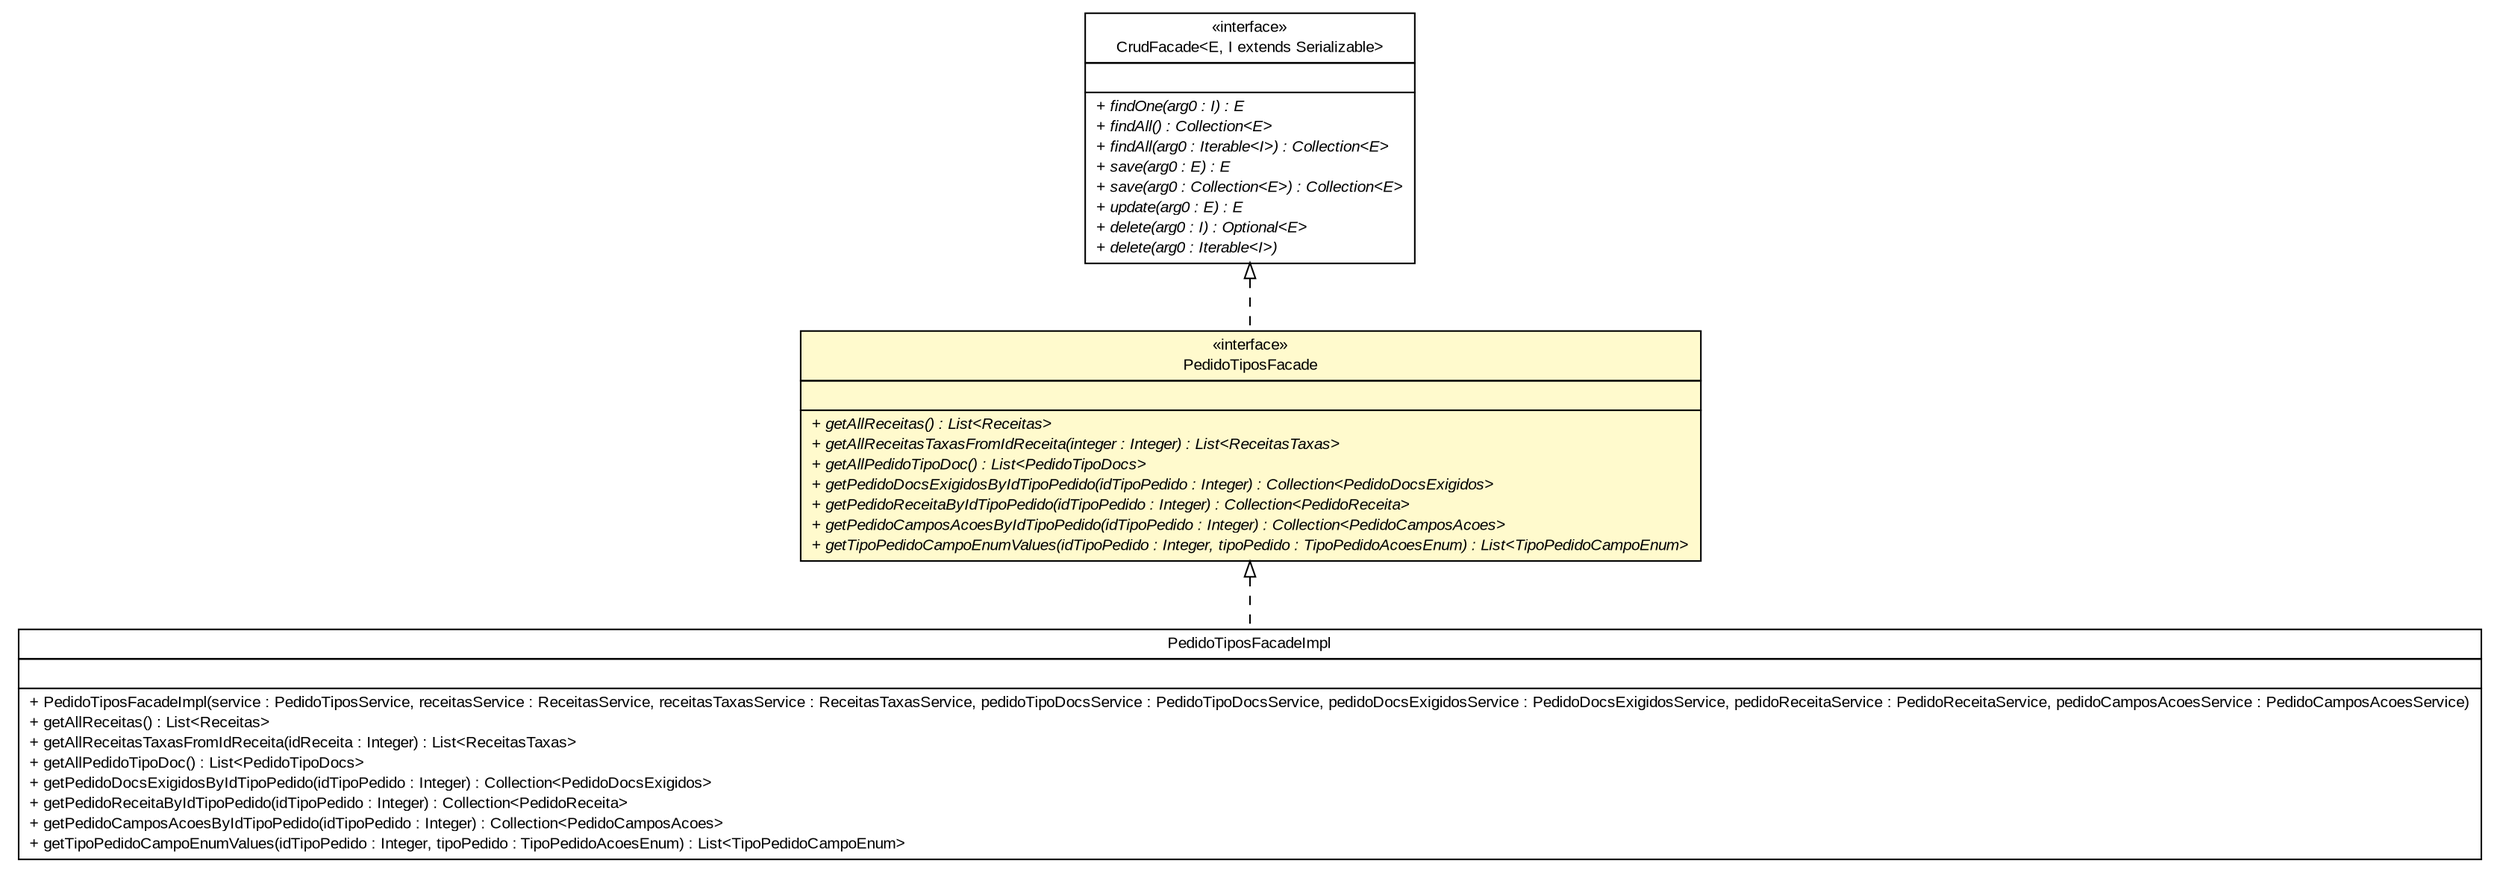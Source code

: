 #!/usr/local/bin/dot
#
# Class diagram 
# Generated by UMLGraph version R5_6 (http://www.umlgraph.org/)
#

digraph G {
	edge [fontname="arial",fontsize=10,labelfontname="arial",labelfontsize=10];
	node [fontname="arial",fontsize=10,shape=plaintext];
	nodesep=0.25;
	ranksep=0.5;
	// br.gov.to.sefaz.arr.parametros.business.facade.PedidoTiposFacade
	c24687 [label=<<table title="br.gov.to.sefaz.arr.parametros.business.facade.PedidoTiposFacade" border="0" cellborder="1" cellspacing="0" cellpadding="2" port="p" bgcolor="lemonChiffon" href="./PedidoTiposFacade.html">
		<tr><td><table border="0" cellspacing="0" cellpadding="1">
<tr><td align="center" balign="center"> &#171;interface&#187; </td></tr>
<tr><td align="center" balign="center"> PedidoTiposFacade </td></tr>
		</table></td></tr>
		<tr><td><table border="0" cellspacing="0" cellpadding="1">
<tr><td align="left" balign="left">  </td></tr>
		</table></td></tr>
		<tr><td><table border="0" cellspacing="0" cellpadding="1">
<tr><td align="left" balign="left"><font face="arial italic" point-size="10.0"> + getAllReceitas() : List&lt;Receitas&gt; </font></td></tr>
<tr><td align="left" balign="left"><font face="arial italic" point-size="10.0"> + getAllReceitasTaxasFromIdReceita(integer : Integer) : List&lt;ReceitasTaxas&gt; </font></td></tr>
<tr><td align="left" balign="left"><font face="arial italic" point-size="10.0"> + getAllPedidoTipoDoc() : List&lt;PedidoTipoDocs&gt; </font></td></tr>
<tr><td align="left" balign="left"><font face="arial italic" point-size="10.0"> + getPedidoDocsExigidosByIdTipoPedido(idTipoPedido : Integer) : Collection&lt;PedidoDocsExigidos&gt; </font></td></tr>
<tr><td align="left" balign="left"><font face="arial italic" point-size="10.0"> + getPedidoReceitaByIdTipoPedido(idTipoPedido : Integer) : Collection&lt;PedidoReceita&gt; </font></td></tr>
<tr><td align="left" balign="left"><font face="arial italic" point-size="10.0"> + getPedidoCamposAcoesByIdTipoPedido(idTipoPedido : Integer) : Collection&lt;PedidoCamposAcoes&gt; </font></td></tr>
<tr><td align="left" balign="left"><font face="arial italic" point-size="10.0"> + getTipoPedidoCampoEnumValues(idTipoPedido : Integer, tipoPedido : TipoPedidoAcoesEnum) : List&lt;TipoPedidoCampoEnum&gt; </font></td></tr>
		</table></td></tr>
		</table>>, URL="./PedidoTiposFacade.html", fontname="arial", fontcolor="black", fontsize=10.0];
	// br.gov.to.sefaz.arr.parametros.business.facade.impl.PedidoTiposFacadeImpl
	c24697 [label=<<table title="br.gov.to.sefaz.arr.parametros.business.facade.impl.PedidoTiposFacadeImpl" border="0" cellborder="1" cellspacing="0" cellpadding="2" port="p" href="./impl/PedidoTiposFacadeImpl.html">
		<tr><td><table border="0" cellspacing="0" cellpadding="1">
<tr><td align="center" balign="center"> PedidoTiposFacadeImpl </td></tr>
		</table></td></tr>
		<tr><td><table border="0" cellspacing="0" cellpadding="1">
<tr><td align="left" balign="left">  </td></tr>
		</table></td></tr>
		<tr><td><table border="0" cellspacing="0" cellpadding="1">
<tr><td align="left" balign="left"> + PedidoTiposFacadeImpl(service : PedidoTiposService, receitasService : ReceitasService, receitasTaxasService : ReceitasTaxasService, pedidoTipoDocsService : PedidoTipoDocsService, pedidoDocsExigidosService : PedidoDocsExigidosService, pedidoReceitaService : PedidoReceitaService, pedidoCamposAcoesService : PedidoCamposAcoesService) </td></tr>
<tr><td align="left" balign="left"> + getAllReceitas() : List&lt;Receitas&gt; </td></tr>
<tr><td align="left" balign="left"> + getAllReceitasTaxasFromIdReceita(idReceita : Integer) : List&lt;ReceitasTaxas&gt; </td></tr>
<tr><td align="left" balign="left"> + getAllPedidoTipoDoc() : List&lt;PedidoTipoDocs&gt; </td></tr>
<tr><td align="left" balign="left"> + getPedidoDocsExigidosByIdTipoPedido(idTipoPedido : Integer) : Collection&lt;PedidoDocsExigidos&gt; </td></tr>
<tr><td align="left" balign="left"> + getPedidoReceitaByIdTipoPedido(idTipoPedido : Integer) : Collection&lt;PedidoReceita&gt; </td></tr>
<tr><td align="left" balign="left"> + getPedidoCamposAcoesByIdTipoPedido(idTipoPedido : Integer) : Collection&lt;PedidoCamposAcoes&gt; </td></tr>
<tr><td align="left" balign="left"> + getTipoPedidoCampoEnumValues(idTipoPedido : Integer, tipoPedido : TipoPedidoAcoesEnum) : List&lt;TipoPedidoCampoEnum&gt; </td></tr>
		</table></td></tr>
		</table>>, URL="./impl/PedidoTiposFacadeImpl.html", fontname="arial", fontcolor="black", fontsize=10.0];
	//br.gov.to.sefaz.arr.parametros.business.facade.PedidoTiposFacade implements br.gov.to.sefaz.business.facade.CrudFacade<E, I extends java.io.Serializable>
	c24867:p -> c24687:p [dir=back,arrowtail=empty,style=dashed];
	//br.gov.to.sefaz.arr.parametros.business.facade.impl.PedidoTiposFacadeImpl implements br.gov.to.sefaz.arr.parametros.business.facade.PedidoTiposFacade
	c24687:p -> c24697:p [dir=back,arrowtail=empty,style=dashed];
	// br.gov.to.sefaz.business.facade.CrudFacade<E, I extends java.io.Serializable>
	c24867 [label=<<table title="br.gov.to.sefaz.business.facade.CrudFacade" border="0" cellborder="1" cellspacing="0" cellpadding="2" port="p" href="http://java.sun.com/j2se/1.4.2/docs/api/br/gov/to/sefaz/business/facade/CrudFacade.html">
		<tr><td><table border="0" cellspacing="0" cellpadding="1">
<tr><td align="center" balign="center"> &#171;interface&#187; </td></tr>
<tr><td align="center" balign="center"> CrudFacade&lt;E, I extends Serializable&gt; </td></tr>
		</table></td></tr>
		<tr><td><table border="0" cellspacing="0" cellpadding="1">
<tr><td align="left" balign="left">  </td></tr>
		</table></td></tr>
		<tr><td><table border="0" cellspacing="0" cellpadding="1">
<tr><td align="left" balign="left"><font face="arial italic" point-size="10.0"> + findOne(arg0 : I) : E </font></td></tr>
<tr><td align="left" balign="left"><font face="arial italic" point-size="10.0"> + findAll() : Collection&lt;E&gt; </font></td></tr>
<tr><td align="left" balign="left"><font face="arial italic" point-size="10.0"> + findAll(arg0 : Iterable&lt;I&gt;) : Collection&lt;E&gt; </font></td></tr>
<tr><td align="left" balign="left"><font face="arial italic" point-size="10.0"> + save(arg0 : E) : E </font></td></tr>
<tr><td align="left" balign="left"><font face="arial italic" point-size="10.0"> + save(arg0 : Collection&lt;E&gt;) : Collection&lt;E&gt; </font></td></tr>
<tr><td align="left" balign="left"><font face="arial italic" point-size="10.0"> + update(arg0 : E) : E </font></td></tr>
<tr><td align="left" balign="left"><font face="arial italic" point-size="10.0"> + delete(arg0 : I) : Optional&lt;E&gt; </font></td></tr>
<tr><td align="left" balign="left"><font face="arial italic" point-size="10.0"> + delete(arg0 : Iterable&lt;I&gt;) </font></td></tr>
		</table></td></tr>
		</table>>, URL="http://java.sun.com/j2se/1.4.2/docs/api/br/gov/to/sefaz/business/facade/CrudFacade.html", fontname="arial", fontcolor="black", fontsize=10.0];
}

